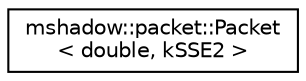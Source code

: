 digraph "Graphical Class Hierarchy"
{
 // LATEX_PDF_SIZE
  edge [fontname="Helvetica",fontsize="10",labelfontname="Helvetica",labelfontsize="10"];
  node [fontname="Helvetica",fontsize="10",shape=record];
  rankdir="LR";
  Node0 [label="mshadow::packet::Packet\l\< double, kSSE2 \>",height=0.2,width=0.4,color="black", fillcolor="white", style="filled",URL="$structmshadow_1_1packet_1_1Packet_3_01double_00_01kSSE2_01_4.html",tooltip="vector real type for float"];
}
